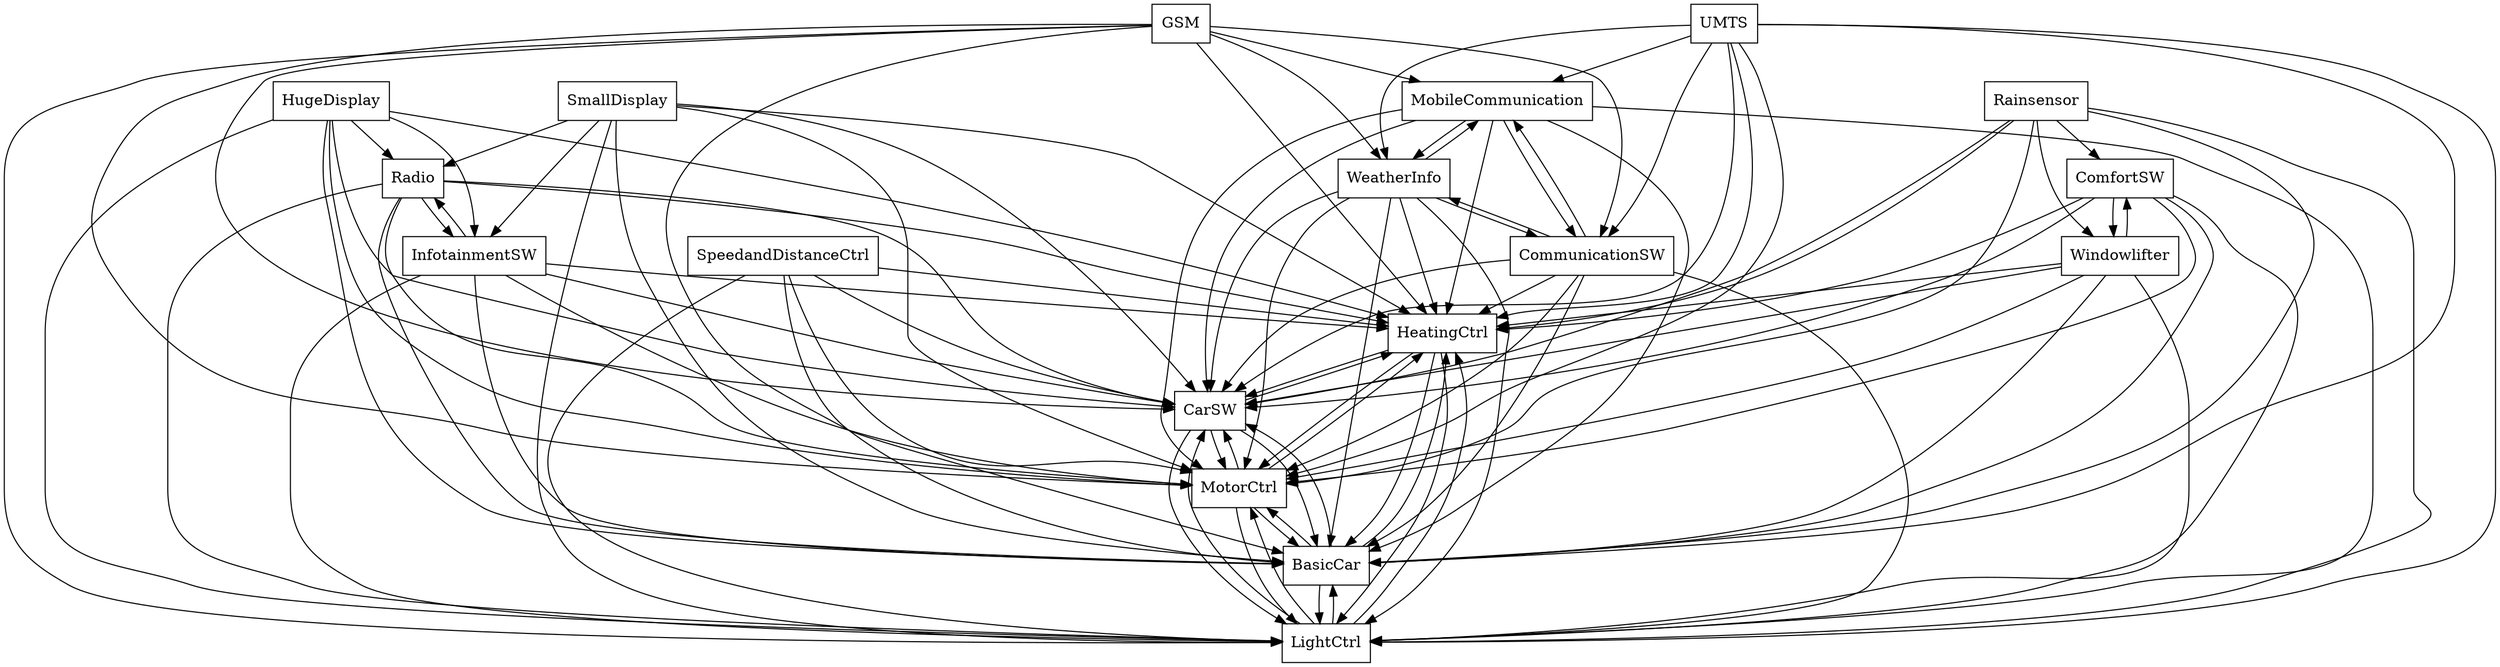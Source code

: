 digraph{
graph [rankdir=TB];
node [shape=box];
edge [arrowhead=normal];
0[label="HeatingCtrl",]
1[label="ComfortSW",]
2[label="CarSW",]
3[label="MobileCommunication",]
4[label="UMTS",]
5[label="HugeDisplay",]
6[label="SpeedandDistanceCtrl",]
7[label="LightCtrl",]
8[label="WeatherInfo",]
9[label="Rainsensor",]
10[label="SmallDisplay",]
11[label="BasicCar",]
12[label="Windowlifter",]
13[label="GSM",]
14[label="CommunicationSW",]
15[label="MotorCtrl",]
16[label="Radio",]
17[label="InfotainmentSW",]
0->2[label="",]
0->7[label="",]
0->11[label="",]
0->15[label="",]
1->0[label="",]
1->2[label="",]
1->7[label="",]
1->11[label="",]
1->12[label="",]
1->15[label="",]
2->0[label="",]
2->7[label="",]
2->11[label="",]
2->15[label="",]
3->0[label="",]
3->2[label="",]
3->7[label="",]
3->8[label="",]
3->11[label="",]
3->14[label="",]
3->15[label="",]
4->0[label="",]
4->2[label="",]
4->3[label="",]
4->7[label="",]
4->8[label="",]
4->11[label="",]
4->14[label="",]
4->15[label="",]
5->0[label="",]
5->2[label="",]
5->7[label="",]
5->11[label="",]
5->15[label="",]
5->16[label="",]
5->17[label="",]
6->0[label="",]
6->2[label="",]
6->7[label="",]
6->11[label="",]
6->15[label="",]
7->0[label="",]
7->2[label="",]
7->11[label="",]
7->15[label="",]
8->0[label="",]
8->2[label="",]
8->3[label="",]
8->7[label="",]
8->11[label="",]
8->14[label="",]
8->15[label="",]
9->0[label="",]
9->1[label="",]
9->2[label="",]
9->7[label="",]
9->11[label="",]
9->12[label="",]
9->15[label="",]
10->0[label="",]
10->2[label="",]
10->7[label="",]
10->11[label="",]
10->15[label="",]
10->16[label="",]
10->17[label="",]
11->0[label="",]
11->2[label="",]
11->7[label="",]
11->15[label="",]
12->0[label="",]
12->1[label="",]
12->2[label="",]
12->7[label="",]
12->11[label="",]
12->15[label="",]
13->0[label="",]
13->2[label="",]
13->3[label="",]
13->7[label="",]
13->8[label="",]
13->11[label="",]
13->14[label="",]
13->15[label="",]
14->0[label="",]
14->2[label="",]
14->3[label="",]
14->7[label="",]
14->8[label="",]
14->11[label="",]
14->15[label="",]
15->0[label="",]
15->2[label="",]
15->7[label="",]
15->11[label="",]
16->0[label="",]
16->2[label="",]
16->7[label="",]
16->11[label="",]
16->15[label="",]
16->17[label="",]
17->0[label="",]
17->2[label="",]
17->7[label="",]
17->11[label="",]
17->15[label="",]
17->16[label="",]
}
